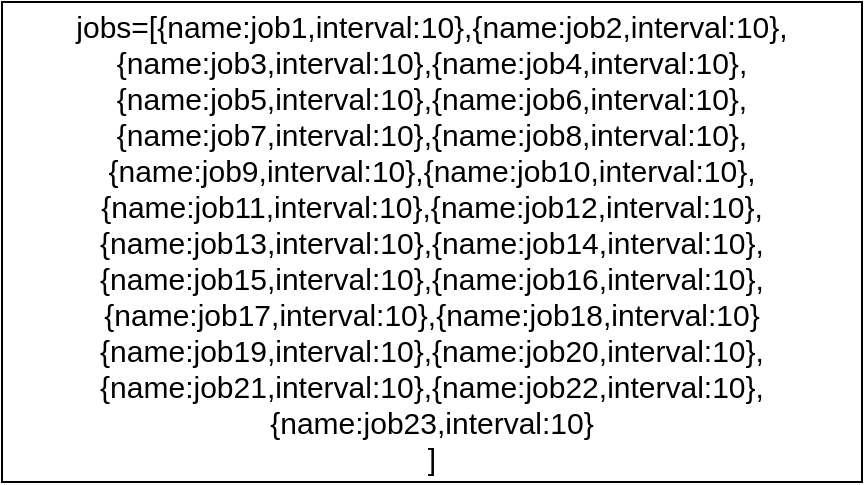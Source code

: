 <mxfile version="20.5.3" type="github">
  <diagram id="snrbQYV0I0txxKWUja8V" name="Page-1">
    <mxGraphModel dx="1422" dy="1207" grid="1" gridSize="10" guides="1" tooltips="1" connect="1" arrows="1" fold="1" page="1" pageScale="1" pageWidth="583" pageHeight="413" math="0" shadow="0">
      <root>
        <mxCell id="0" />
        <mxCell id="1" parent="0" />
        <mxCell id="8Ti1AulRLpCf9RsncprA-1" value="&lt;font style=&quot;font-size: 15px;&quot;&gt;jobs=[{name:job1,interval:10},{name:job2,interval:10},&lt;span style=&quot;&quot;&gt;{name:job3,interval:10},&lt;/span&gt;{name:job4,interval:10},{name:job5,interval:10},{name:job6,interval:10},{name:job7,interval:10},{name:job8,interval:10},{name:job9,interval:10},{name:job10,interval:10},{name:job11,interval:10},{name:job12,interval:10},{name:job13,interval:10},{name:job14,interval:10},{name:job15,interval:10},{name:job16,interval:10},&lt;br&gt;{name:job17,interval:10},{name:job18,interval:10}&lt;br&gt;{name:job19,interval:10},{name:job20,interval:10},&lt;br&gt;{name:job21,interval:10},{name:job22,interval:10},&lt;br&gt;{name:job23,interval:10}&lt;br&gt;]&lt;/font&gt;" style="rounded=0;whiteSpace=wrap;html=1;" vertex="1" parent="1">
          <mxGeometry x="90" y="-180" width="430" height="240" as="geometry" />
        </mxCell>
      </root>
    </mxGraphModel>
  </diagram>
</mxfile>
